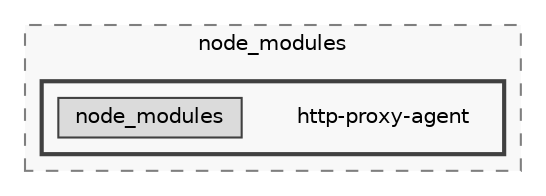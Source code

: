 digraph "backend/node_modules/http-proxy-agent"
{
 // LATEX_PDF_SIZE
  bgcolor="transparent";
  edge [fontname=Helvetica,fontsize=10,labelfontname=Helvetica,labelfontsize=10];
  node [fontname=Helvetica,fontsize=10,shape=box,height=0.2,width=0.4];
  compound=true
  subgraph clusterdir_86dbea9de526ba50b112ba867d8b4b1f {
    graph [ bgcolor="#f8f8f8", pencolor="grey50", label="node_modules", fontname=Helvetica,fontsize=10 style="filled,dashed", URL="dir_86dbea9de526ba50b112ba867d8b4b1f.html",tooltip=""]
  subgraph clusterdir_3f4595ed1a6f6f8af94600667d7a44ca {
    graph [ bgcolor="#f8f8f8", pencolor="grey25", label="", fontname=Helvetica,fontsize=10 style="filled,bold", URL="dir_3f4595ed1a6f6f8af94600667d7a44ca.html",tooltip=""]
    dir_3f4595ed1a6f6f8af94600667d7a44ca [shape=plaintext, label="http-proxy-agent"];
  dir_fdb4fd228dd7bda599ecb23d78d6d7f9 [label="node_modules", fillcolor="#dbdbdb", color="grey25", style="filled", URL="dir_fdb4fd228dd7bda599ecb23d78d6d7f9.html",tooltip=""];
  }
  }
}
